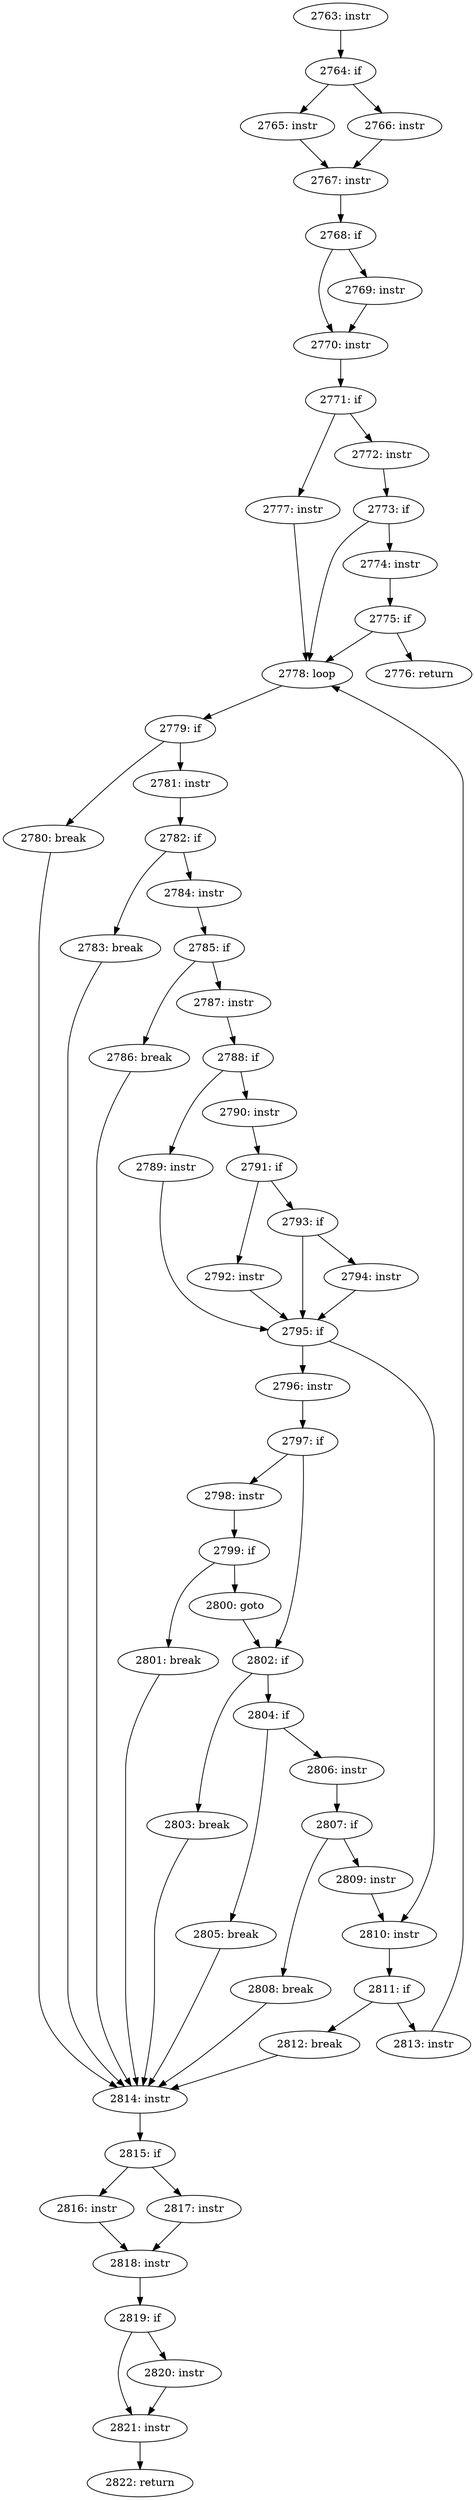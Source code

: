 digraph CFG_tcp_mark_head_lost {
2763 [label="2763: instr"]
	2763 -> 2764
2764 [label="2764: if"]
	2764 -> 2765
	2764 -> 2766
2765 [label="2765: instr"]
	2765 -> 2767
2766 [label="2766: instr"]
	2766 -> 2767
2767 [label="2767: instr"]
	2767 -> 2768
2768 [label="2768: if"]
	2768 -> 2769
	2768 -> 2770
2769 [label="2769: instr"]
	2769 -> 2770
2770 [label="2770: instr"]
	2770 -> 2771
2771 [label="2771: if"]
	2771 -> 2772
	2771 -> 2777
2772 [label="2772: instr"]
	2772 -> 2773
2773 [label="2773: if"]
	2773 -> 2774
	2773 -> 2778
2774 [label="2774: instr"]
	2774 -> 2775
2775 [label="2775: if"]
	2775 -> 2776
	2775 -> 2778
2776 [label="2776: return"]
	
2777 [label="2777: instr"]
	2777 -> 2778
2778 [label="2778: loop"]
	2778 -> 2779
2779 [label="2779: if"]
	2779 -> 2781
	2779 -> 2780
2780 [label="2780: break"]
	2780 -> 2814
2781 [label="2781: instr"]
	2781 -> 2782
2782 [label="2782: if"]
	2782 -> 2783
	2782 -> 2784
2783 [label="2783: break"]
	2783 -> 2814
2784 [label="2784: instr"]
	2784 -> 2785
2785 [label="2785: if"]
	2785 -> 2786
	2785 -> 2787
2786 [label="2786: break"]
	2786 -> 2814
2787 [label="2787: instr"]
	2787 -> 2788
2788 [label="2788: if"]
	2788 -> 2789
	2788 -> 2790
2789 [label="2789: instr"]
	2789 -> 2795
2790 [label="2790: instr"]
	2790 -> 2791
2791 [label="2791: if"]
	2791 -> 2792
	2791 -> 2793
2792 [label="2792: instr"]
	2792 -> 2795
2793 [label="2793: if"]
	2793 -> 2794
	2793 -> 2795
2794 [label="2794: instr"]
	2794 -> 2795
2795 [label="2795: if"]
	2795 -> 2796
	2795 -> 2810
2796 [label="2796: instr"]
	2796 -> 2797
2797 [label="2797: if"]
	2797 -> 2798
	2797 -> 2802
2798 [label="2798: instr"]
	2798 -> 2799
2799 [label="2799: if"]
	2799 -> 2800
	2799 -> 2801
2800 [label="2800: goto"]
	2800 -> 2802
2801 [label="2801: break"]
	2801 -> 2814
2802 [label="2802: if"]
	2802 -> 2803
	2802 -> 2804
2803 [label="2803: break"]
	2803 -> 2814
2804 [label="2804: if"]
	2804 -> 2805
	2804 -> 2806
2805 [label="2805: break"]
	2805 -> 2814
2806 [label="2806: instr"]
	2806 -> 2807
2807 [label="2807: if"]
	2807 -> 2808
	2807 -> 2809
2808 [label="2808: break"]
	2808 -> 2814
2809 [label="2809: instr"]
	2809 -> 2810
2810 [label="2810: instr"]
	2810 -> 2811
2811 [label="2811: if"]
	2811 -> 2812
	2811 -> 2813
2812 [label="2812: break"]
	2812 -> 2814
2813 [label="2813: instr"]
	2813 -> 2778
2814 [label="2814: instr"]
	2814 -> 2815
2815 [label="2815: if"]
	2815 -> 2816
	2815 -> 2817
2816 [label="2816: instr"]
	2816 -> 2818
2817 [label="2817: instr"]
	2817 -> 2818
2818 [label="2818: instr"]
	2818 -> 2819
2819 [label="2819: if"]
	2819 -> 2820
	2819 -> 2821
2820 [label="2820: instr"]
	2820 -> 2821
2821 [label="2821: instr"]
	2821 -> 2822
2822 [label="2822: return"]
	
}
